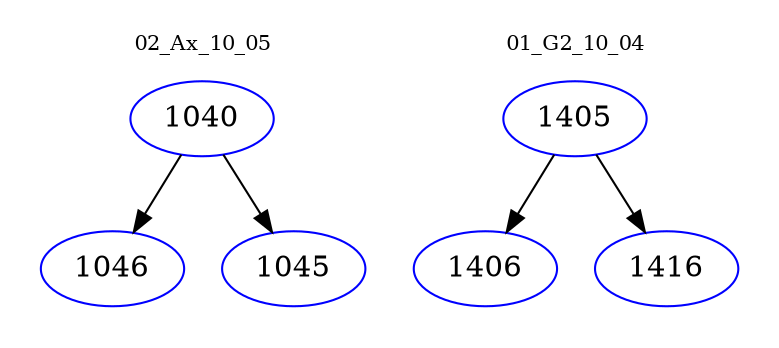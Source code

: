 digraph{
subgraph cluster_0 {
color = white
label = "02_Ax_10_05";
fontsize=10;
T0_1040 [label="1040", color="blue"]
T0_1040 -> T0_1046 [color="black"]
T0_1046 [label="1046", color="blue"]
T0_1040 -> T0_1045 [color="black"]
T0_1045 [label="1045", color="blue"]
}
subgraph cluster_1 {
color = white
label = "01_G2_10_04";
fontsize=10;
T1_1405 [label="1405", color="blue"]
T1_1405 -> T1_1406 [color="black"]
T1_1406 [label="1406", color="blue"]
T1_1405 -> T1_1416 [color="black"]
T1_1416 [label="1416", color="blue"]
}
}
